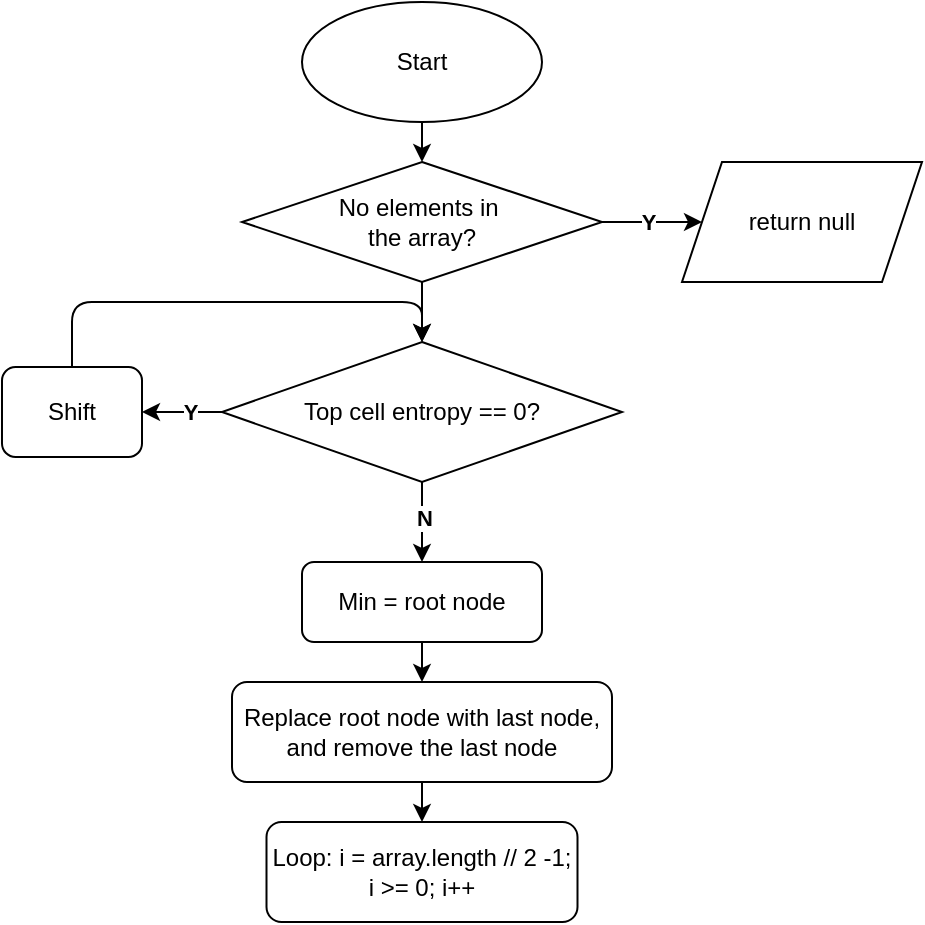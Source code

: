 <mxfile>
    <diagram id="ssueGHrkzcWipMMLPK3Q" name="Page-1">
        <mxGraphModel dx="1155" dy="510" grid="1" gridSize="10" guides="1" tooltips="1" connect="1" arrows="1" fold="1" page="1" pageScale="1" pageWidth="850" pageHeight="1100" math="0" shadow="0">
            <root>
                <mxCell id="0"/>
                <mxCell id="1" parent="0"/>
                <mxCell id="2" value="" style="edgeStyle=none;html=1;" edge="1" parent="1" source="3" target="4">
                    <mxGeometry relative="1" as="geometry"/>
                </mxCell>
                <mxCell id="3" value="Start" style="ellipse;whiteSpace=wrap;html=1;" vertex="1" parent="1">
                    <mxGeometry x="380" y="20" width="120" height="60" as="geometry"/>
                </mxCell>
                <mxCell id="6" value="" style="edgeStyle=none;html=1;" edge="1" parent="1" source="4" target="5">
                    <mxGeometry relative="1" as="geometry"/>
                </mxCell>
                <mxCell id="7" value="&lt;b&gt;Y&lt;/b&gt;" style="edgeLabel;html=1;align=center;verticalAlign=middle;resizable=0;points=[];" vertex="1" connectable="0" parent="6">
                    <mxGeometry x="-0.087" relative="1" as="geometry">
                        <mxPoint as="offset"/>
                    </mxGeometry>
                </mxCell>
                <mxCell id="9" value="" style="edgeStyle=none;html=1;" edge="1" parent="1" source="4" target="8">
                    <mxGeometry relative="1" as="geometry"/>
                </mxCell>
                <mxCell id="4" value="No elements in&amp;nbsp;&lt;div&gt;the array?&lt;/div&gt;" style="rhombus;whiteSpace=wrap;html=1;" vertex="1" parent="1">
                    <mxGeometry x="350" y="100" width="180" height="60" as="geometry"/>
                </mxCell>
                <mxCell id="5" value="return null" style="shape=parallelogram;perimeter=parallelogramPerimeter;whiteSpace=wrap;html=1;fixedSize=1;" vertex="1" parent="1">
                    <mxGeometry x="570" y="100" width="120" height="60" as="geometry"/>
                </mxCell>
                <mxCell id="11" value="" style="edgeStyle=none;html=1;" edge="1" parent="1" source="8" target="10">
                    <mxGeometry relative="1" as="geometry"/>
                </mxCell>
                <mxCell id="12" value="&lt;b&gt;Y&lt;/b&gt;" style="edgeLabel;html=1;align=center;verticalAlign=middle;resizable=0;points=[];" vertex="1" connectable="0" parent="11">
                    <mxGeometry x="-0.168" relative="1" as="geometry">
                        <mxPoint as="offset"/>
                    </mxGeometry>
                </mxCell>
                <mxCell id="15" value="" style="edgeStyle=none;html=1;" edge="1" parent="1" source="8" target="14">
                    <mxGeometry relative="1" as="geometry"/>
                </mxCell>
                <mxCell id="16" value="&lt;b&gt;N&lt;/b&gt;" style="edgeLabel;html=1;align=center;verticalAlign=middle;resizable=0;points=[];" vertex="1" connectable="0" parent="15">
                    <mxGeometry x="-0.122" y="1" relative="1" as="geometry">
                        <mxPoint as="offset"/>
                    </mxGeometry>
                </mxCell>
                <mxCell id="8" value="Top cell entropy == 0?" style="rhombus;whiteSpace=wrap;html=1;" vertex="1" parent="1">
                    <mxGeometry x="340" y="190" width="200" height="70" as="geometry"/>
                </mxCell>
                <mxCell id="13" style="edgeStyle=orthogonalEdgeStyle;html=1;entryX=0.5;entryY=0;entryDx=0;entryDy=0;exitX=0.5;exitY=0;exitDx=0;exitDy=0;" edge="1" parent="1" source="10" target="8">
                    <mxGeometry relative="1" as="geometry">
                        <Array as="points">
                            <mxPoint x="265" y="170"/>
                            <mxPoint x="440" y="170"/>
                        </Array>
                    </mxGeometry>
                </mxCell>
                <mxCell id="10" value="Shift" style="whiteSpace=wrap;html=1;rounded=1;" vertex="1" parent="1">
                    <mxGeometry x="230" y="202.5" width="70" height="45" as="geometry"/>
                </mxCell>
                <mxCell id="18" value="" style="edgeStyle=none;html=1;" edge="1" parent="1" source="14" target="17">
                    <mxGeometry relative="1" as="geometry"/>
                </mxCell>
                <mxCell id="14" value="Min = root node" style="whiteSpace=wrap;html=1;rounded=1;" vertex="1" parent="1">
                    <mxGeometry x="380" y="300" width="120" height="40" as="geometry"/>
                </mxCell>
                <mxCell id="22" value="" style="edgeStyle=none;html=1;" edge="1" parent="1" source="17" target="21">
                    <mxGeometry relative="1" as="geometry"/>
                </mxCell>
                <mxCell id="17" value="Replace root node with last node, and remove the last node" style="whiteSpace=wrap;html=1;rounded=1;" vertex="1" parent="1">
                    <mxGeometry x="345" y="360" width="190" height="50" as="geometry"/>
                </mxCell>
                <mxCell id="21" value="Loop: i = array.length // 2 -1; i &amp;gt;= 0; i++" style="whiteSpace=wrap;html=1;rounded=1;" vertex="1" parent="1">
                    <mxGeometry x="362.25" y="430" width="155.5" height="50" as="geometry"/>
                </mxCell>
            </root>
        </mxGraphModel>
    </diagram>
</mxfile>